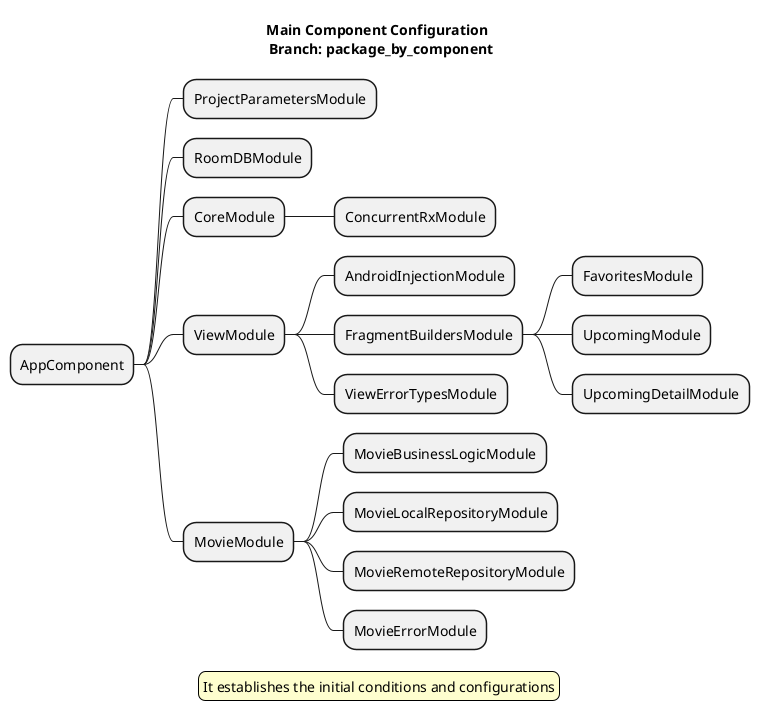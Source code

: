@startmindmap

title Main Component Configuration \n Branch: package_by_component
* AppComponent
** ProjectParametersModule
** RoomDBModule
** CoreModule
*** ConcurrentRxModule
** ViewModule
*** AndroidInjectionModule
*** FragmentBuildersModule
**** FavoritesModule
**** UpcomingModule
**** UpcomingDetailModule
*** ViewErrorTypesModule
** MovieModule
*** MovieBusinessLogicModule
*** MovieLocalRepositoryModule
*** MovieRemoteRepositoryModule
*** MovieErrorModule

legend
It establishes the initial conditions and configurations
end legend

skinparam legendBackgroundColor #FEFECE
@endmindmap